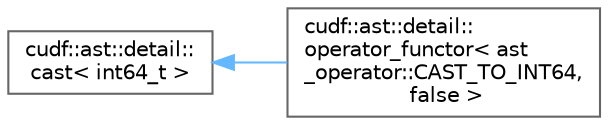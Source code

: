 digraph "类继承关系图"
{
 // LATEX_PDF_SIZE
  bgcolor="transparent";
  edge [fontname=Helvetica,fontsize=10,labelfontname=Helvetica,labelfontsize=10];
  node [fontname=Helvetica,fontsize=10,shape=box,height=0.2,width=0.4];
  rankdir="LR";
  Node0 [id="Node000000",label="cudf::ast::detail::\lcast\< int64_t \>",height=0.2,width=0.4,color="grey40", fillcolor="white", style="filled",URL="$structcudf_1_1ast_1_1detail_1_1cast.html",tooltip=" "];
  Node0 -> Node1 [id="edge84_Node000000_Node000001",dir="back",color="steelblue1",style="solid",tooltip=" "];
  Node1 [id="Node000001",label="cudf::ast::detail::\loperator_functor\< ast\l_operator::CAST_TO_INT64,\l false \>",height=0.2,width=0.4,color="grey40", fillcolor="white", style="filled",URL="$structcudf_1_1ast_1_1detail_1_1operator__functor_3_01ast__operator_1_1_c_a_s_t___t_o___i_n_t64_00_01false_01_4.html",tooltip=" "];
}
